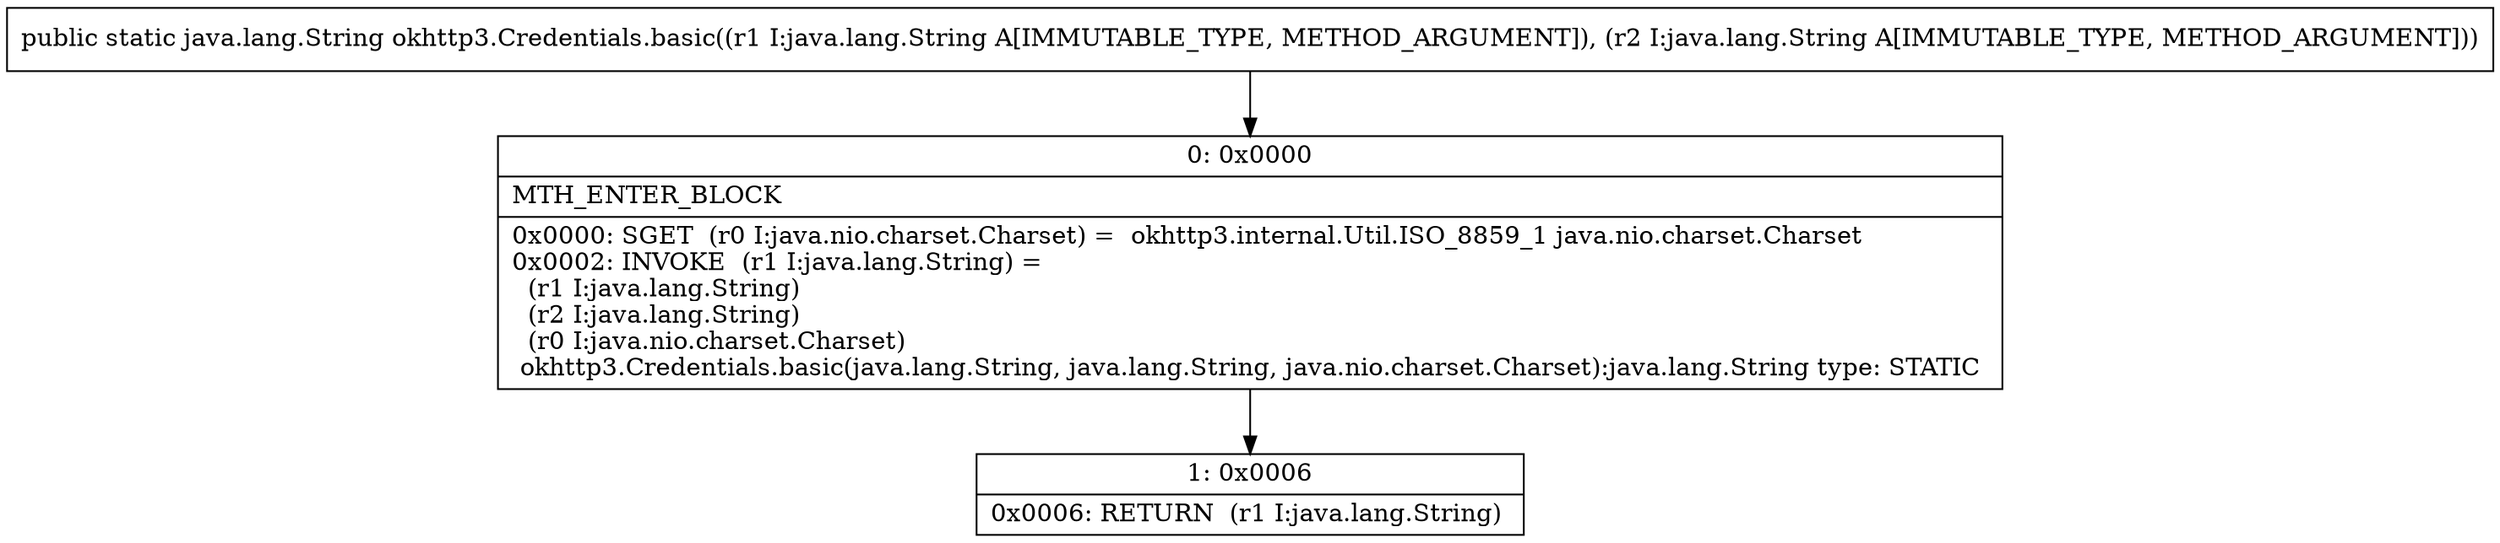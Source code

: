 digraph "CFG forokhttp3.Credentials.basic(Ljava\/lang\/String;Ljava\/lang\/String;)Ljava\/lang\/String;" {
Node_0 [shape=record,label="{0\:\ 0x0000|MTH_ENTER_BLOCK\l|0x0000: SGET  (r0 I:java.nio.charset.Charset) =  okhttp3.internal.Util.ISO_8859_1 java.nio.charset.Charset \l0x0002: INVOKE  (r1 I:java.lang.String) = \l  (r1 I:java.lang.String)\l  (r2 I:java.lang.String)\l  (r0 I:java.nio.charset.Charset)\l okhttp3.Credentials.basic(java.lang.String, java.lang.String, java.nio.charset.Charset):java.lang.String type: STATIC \l}"];
Node_1 [shape=record,label="{1\:\ 0x0006|0x0006: RETURN  (r1 I:java.lang.String) \l}"];
MethodNode[shape=record,label="{public static java.lang.String okhttp3.Credentials.basic((r1 I:java.lang.String A[IMMUTABLE_TYPE, METHOD_ARGUMENT]), (r2 I:java.lang.String A[IMMUTABLE_TYPE, METHOD_ARGUMENT])) }"];
MethodNode -> Node_0;
Node_0 -> Node_1;
}

